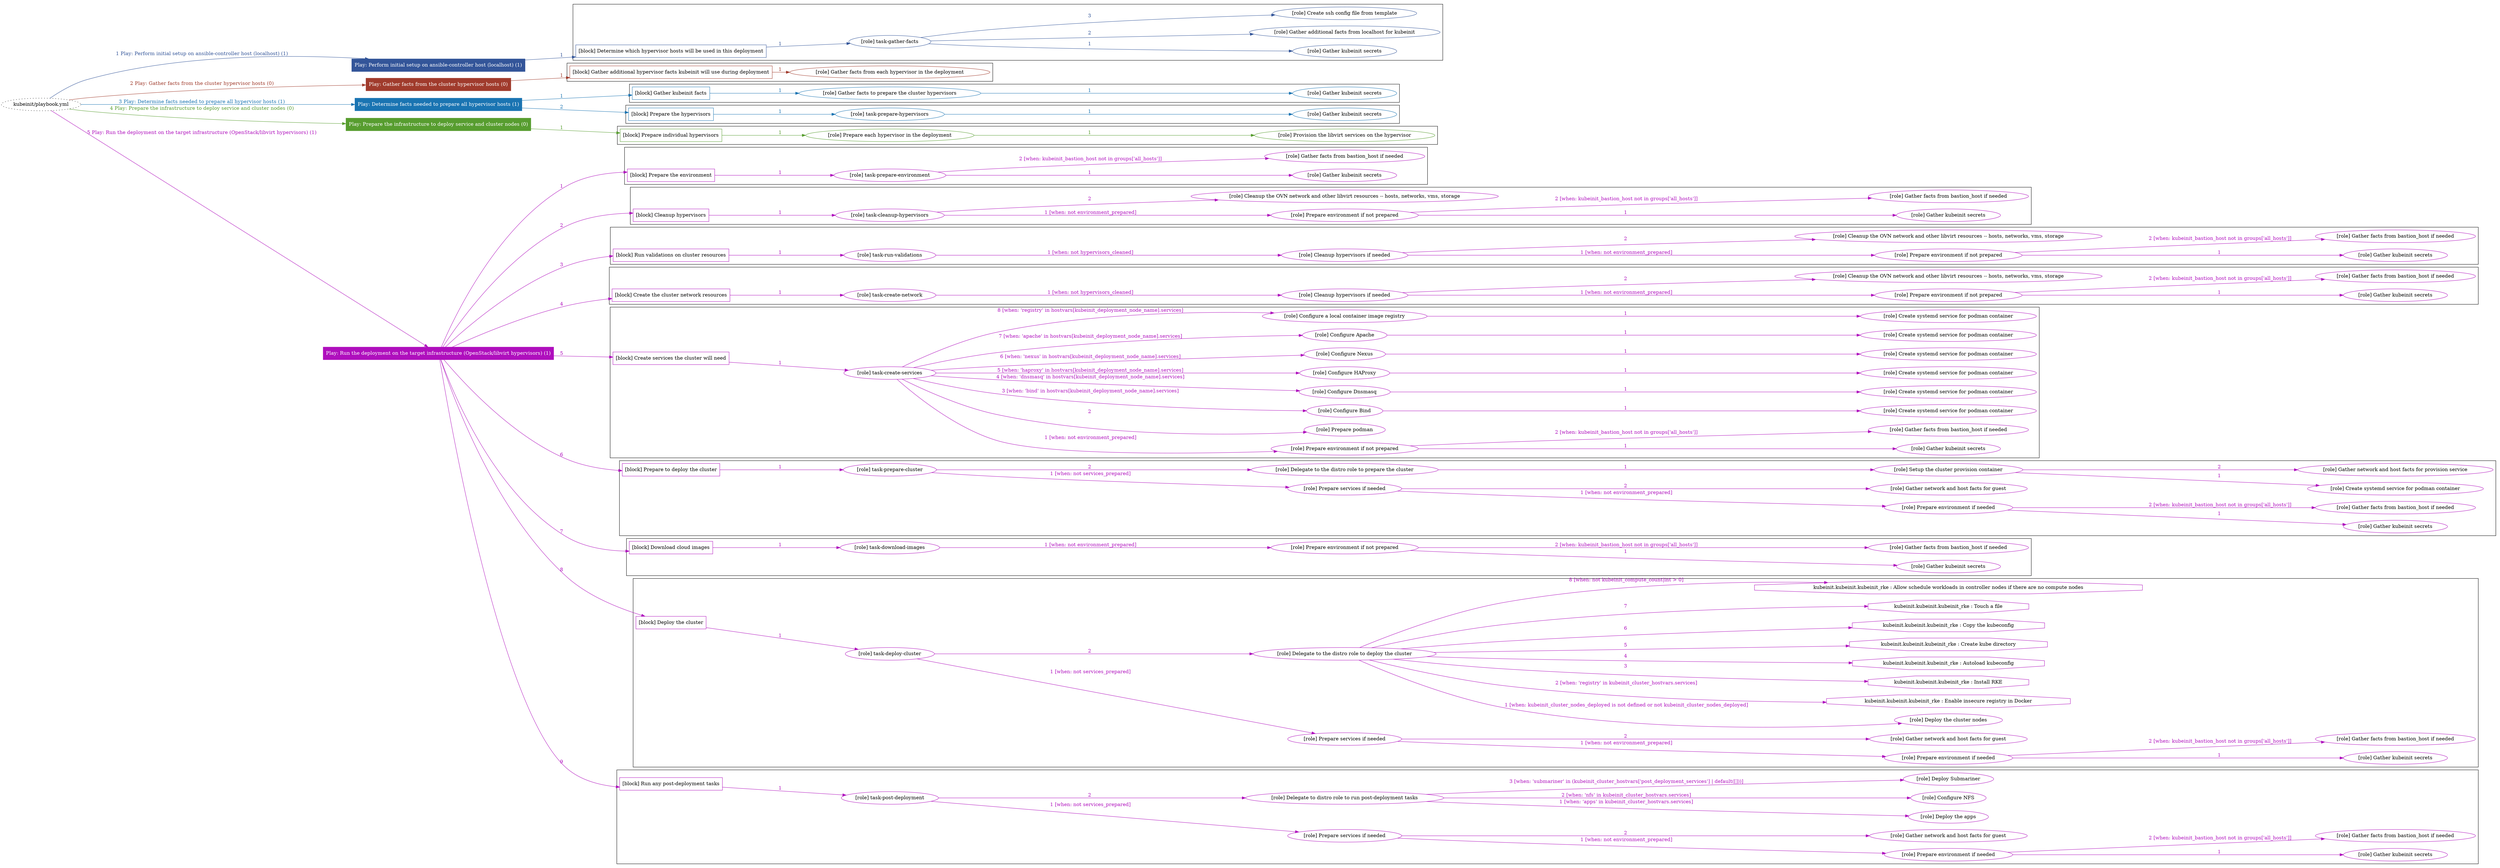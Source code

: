 digraph {
	graph [concentrate=true ordering=in rankdir=LR ratio=fill]
	edge [esep=5 sep=10]
	"kubeinit/playbook.yml" [URL="/home/runner/work/kubeinit/kubeinit/kubeinit/playbook.yml" id=playbook_3878d2c1 style=dotted]
	"kubeinit/playbook.yml" -> play_0b15ba7f [label="1 Play: Perform initial setup on ansible-controller host (localhost) (1)" color="#335599" fontcolor="#335599" id=edge_play_0b15ba7f labeltooltip="1 Play: Perform initial setup on ansible-controller host (localhost) (1)" tooltip="1 Play: Perform initial setup on ansible-controller host (localhost) (1)"]
	subgraph "Play: Perform initial setup on ansible-controller host (localhost) (1)" {
		play_0b15ba7f [label="Play: Perform initial setup on ansible-controller host (localhost) (1)" URL="/home/runner/work/kubeinit/kubeinit/kubeinit/playbook.yml" color="#335599" fontcolor="#ffffff" id=play_0b15ba7f shape=box style=filled tooltip=localhost]
		play_0b15ba7f -> block_2e5a79b9 [label=1 color="#335599" fontcolor="#335599" id=edge_block_2e5a79b9 labeltooltip=1 tooltip=1]
		subgraph cluster_block_2e5a79b9 {
			block_2e5a79b9 [label="[block] Determine which hypervisor hosts will be used in this deployment" URL="/home/runner/work/kubeinit/kubeinit/kubeinit/playbook.yml" color="#335599" id=block_2e5a79b9 labeltooltip="Determine which hypervisor hosts will be used in this deployment" shape=box tooltip="Determine which hypervisor hosts will be used in this deployment"]
			block_2e5a79b9 -> role_0275c77d [label="1 " color="#335599" fontcolor="#335599" id=edge_role_0275c77d labeltooltip="1 " tooltip="1 "]
			subgraph "task-gather-facts" {
				role_0275c77d [label="[role] task-gather-facts" URL="/home/runner/work/kubeinit/kubeinit/kubeinit/playbook.yml" color="#335599" id=role_0275c77d tooltip="task-gather-facts"]
				role_0275c77d -> role_b3bd762a [label="1 " color="#335599" fontcolor="#335599" id=edge_role_b3bd762a labeltooltip="1 " tooltip="1 "]
				subgraph "Gather kubeinit secrets" {
					role_b3bd762a [label="[role] Gather kubeinit secrets" URL="/home/runner/.ansible/collections/ansible_collections/kubeinit/kubeinit/roles/kubeinit_prepare/tasks/build_hypervisors_group.yml" color="#335599" id=role_b3bd762a tooltip="Gather kubeinit secrets"]
				}
				role_0275c77d -> role_ec83356f [label="2 " color="#335599" fontcolor="#335599" id=edge_role_ec83356f labeltooltip="2 " tooltip="2 "]
				subgraph "Gather additional facts from localhost for kubeinit" {
					role_ec83356f [label="[role] Gather additional facts from localhost for kubeinit" URL="/home/runner/.ansible/collections/ansible_collections/kubeinit/kubeinit/roles/kubeinit_prepare/tasks/build_hypervisors_group.yml" color="#335599" id=role_ec83356f tooltip="Gather additional facts from localhost for kubeinit"]
				}
				role_0275c77d -> role_96a1cd78 [label="3 " color="#335599" fontcolor="#335599" id=edge_role_96a1cd78 labeltooltip="3 " tooltip="3 "]
				subgraph "Create ssh config file from template" {
					role_96a1cd78 [label="[role] Create ssh config file from template" URL="/home/runner/.ansible/collections/ansible_collections/kubeinit/kubeinit/roles/kubeinit_prepare/tasks/build_hypervisors_group.yml" color="#335599" id=role_96a1cd78 tooltip="Create ssh config file from template"]
				}
			}
		}
	}
	"kubeinit/playbook.yml" -> play_64d14a30 [label="2 Play: Gather facts from the cluster hypervisor hosts (0)" color="#a03b2c" fontcolor="#a03b2c" id=edge_play_64d14a30 labeltooltip="2 Play: Gather facts from the cluster hypervisor hosts (0)" tooltip="2 Play: Gather facts from the cluster hypervisor hosts (0)"]
	subgraph "Play: Gather facts from the cluster hypervisor hosts (0)" {
		play_64d14a30 [label="Play: Gather facts from the cluster hypervisor hosts (0)" URL="/home/runner/work/kubeinit/kubeinit/kubeinit/playbook.yml" color="#a03b2c" fontcolor="#ffffff" id=play_64d14a30 shape=box style=filled tooltip="Play: Gather facts from the cluster hypervisor hosts (0)"]
		play_64d14a30 -> block_d55a5eb6 [label=1 color="#a03b2c" fontcolor="#a03b2c" id=edge_block_d55a5eb6 labeltooltip=1 tooltip=1]
		subgraph cluster_block_d55a5eb6 {
			block_d55a5eb6 [label="[block] Gather additional hypervisor facts kubeinit will use during deployment" URL="/home/runner/work/kubeinit/kubeinit/kubeinit/playbook.yml" color="#a03b2c" id=block_d55a5eb6 labeltooltip="Gather additional hypervisor facts kubeinit will use during deployment" shape=box tooltip="Gather additional hypervisor facts kubeinit will use during deployment"]
			block_d55a5eb6 -> role_2c5690fd [label="1 " color="#a03b2c" fontcolor="#a03b2c" id=edge_role_2c5690fd labeltooltip="1 " tooltip="1 "]
			subgraph "Gather facts from each hypervisor in the deployment" {
				role_2c5690fd [label="[role] Gather facts from each hypervisor in the deployment" URL="/home/runner/work/kubeinit/kubeinit/kubeinit/playbook.yml" color="#a03b2c" id=role_2c5690fd tooltip="Gather facts from each hypervisor in the deployment"]
			}
		}
	}
	"kubeinit/playbook.yml" -> play_530a58c8 [label="3 Play: Determine facts needed to prepare all hypervisor hosts (1)" color="#1a74b2" fontcolor="#1a74b2" id=edge_play_530a58c8 labeltooltip="3 Play: Determine facts needed to prepare all hypervisor hosts (1)" tooltip="3 Play: Determine facts needed to prepare all hypervisor hosts (1)"]
	subgraph "Play: Determine facts needed to prepare all hypervisor hosts (1)" {
		play_530a58c8 [label="Play: Determine facts needed to prepare all hypervisor hosts (1)" URL="/home/runner/work/kubeinit/kubeinit/kubeinit/playbook.yml" color="#1a74b2" fontcolor="#ffffff" id=play_530a58c8 shape=box style=filled tooltip=localhost]
		play_530a58c8 -> block_11cfb667 [label=1 color="#1a74b2" fontcolor="#1a74b2" id=edge_block_11cfb667 labeltooltip=1 tooltip=1]
		subgraph cluster_block_11cfb667 {
			block_11cfb667 [label="[block] Gather kubeinit facts" URL="/home/runner/work/kubeinit/kubeinit/kubeinit/playbook.yml" color="#1a74b2" id=block_11cfb667 labeltooltip="Gather kubeinit facts" shape=box tooltip="Gather kubeinit facts"]
			block_11cfb667 -> role_f057fc03 [label="1 " color="#1a74b2" fontcolor="#1a74b2" id=edge_role_f057fc03 labeltooltip="1 " tooltip="1 "]
			subgraph "Gather facts to prepare the cluster hypervisors" {
				role_f057fc03 [label="[role] Gather facts to prepare the cluster hypervisors" URL="/home/runner/work/kubeinit/kubeinit/kubeinit/playbook.yml" color="#1a74b2" id=role_f057fc03 tooltip="Gather facts to prepare the cluster hypervisors"]
				role_f057fc03 -> role_05f3b8ee [label="1 " color="#1a74b2" fontcolor="#1a74b2" id=edge_role_05f3b8ee labeltooltip="1 " tooltip="1 "]
				subgraph "Gather kubeinit secrets" {
					role_05f3b8ee [label="[role] Gather kubeinit secrets" URL="/home/runner/.ansible/collections/ansible_collections/kubeinit/kubeinit/roles/kubeinit_prepare/tasks/gather_kubeinit_facts.yml" color="#1a74b2" id=role_05f3b8ee tooltip="Gather kubeinit secrets"]
				}
			}
		}
		play_530a58c8 -> block_f130133d [label=2 color="#1a74b2" fontcolor="#1a74b2" id=edge_block_f130133d labeltooltip=2 tooltip=2]
		subgraph cluster_block_f130133d {
			block_f130133d [label="[block] Prepare the hypervisors" URL="/home/runner/work/kubeinit/kubeinit/kubeinit/playbook.yml" color="#1a74b2" id=block_f130133d labeltooltip="Prepare the hypervisors" shape=box tooltip="Prepare the hypervisors"]
			block_f130133d -> role_626cf835 [label="1 " color="#1a74b2" fontcolor="#1a74b2" id=edge_role_626cf835 labeltooltip="1 " tooltip="1 "]
			subgraph "task-prepare-hypervisors" {
				role_626cf835 [label="[role] task-prepare-hypervisors" URL="/home/runner/work/kubeinit/kubeinit/kubeinit/playbook.yml" color="#1a74b2" id=role_626cf835 tooltip="task-prepare-hypervisors"]
				role_626cf835 -> role_5817f664 [label="1 " color="#1a74b2" fontcolor="#1a74b2" id=edge_role_5817f664 labeltooltip="1 " tooltip="1 "]
				subgraph "Gather kubeinit secrets" {
					role_5817f664 [label="[role] Gather kubeinit secrets" URL="/home/runner/.ansible/collections/ansible_collections/kubeinit/kubeinit/roles/kubeinit_prepare/tasks/gather_kubeinit_facts.yml" color="#1a74b2" id=role_5817f664 tooltip="Gather kubeinit secrets"]
				}
			}
		}
	}
	"kubeinit/playbook.yml" -> play_a578f73c [label="4 Play: Prepare the infrastructure to deploy service and cluster nodes (0)" color="#579d2f" fontcolor="#579d2f" id=edge_play_a578f73c labeltooltip="4 Play: Prepare the infrastructure to deploy service and cluster nodes (0)" tooltip="4 Play: Prepare the infrastructure to deploy service and cluster nodes (0)"]
	subgraph "Play: Prepare the infrastructure to deploy service and cluster nodes (0)" {
		play_a578f73c [label="Play: Prepare the infrastructure to deploy service and cluster nodes (0)" URL="/home/runner/work/kubeinit/kubeinit/kubeinit/playbook.yml" color="#579d2f" fontcolor="#ffffff" id=play_a578f73c shape=box style=filled tooltip="Play: Prepare the infrastructure to deploy service and cluster nodes (0)"]
		play_a578f73c -> block_84676401 [label=1 color="#579d2f" fontcolor="#579d2f" id=edge_block_84676401 labeltooltip=1 tooltip=1]
		subgraph cluster_block_84676401 {
			block_84676401 [label="[block] Prepare individual hypervisors" URL="/home/runner/work/kubeinit/kubeinit/kubeinit/playbook.yml" color="#579d2f" id=block_84676401 labeltooltip="Prepare individual hypervisors" shape=box tooltip="Prepare individual hypervisors"]
			block_84676401 -> role_784154de [label="1 " color="#579d2f" fontcolor="#579d2f" id=edge_role_784154de labeltooltip="1 " tooltip="1 "]
			subgraph "Prepare each hypervisor in the deployment" {
				role_784154de [label="[role] Prepare each hypervisor in the deployment" URL="/home/runner/work/kubeinit/kubeinit/kubeinit/playbook.yml" color="#579d2f" id=role_784154de tooltip="Prepare each hypervisor in the deployment"]
				role_784154de -> role_16075766 [label="1 " color="#579d2f" fontcolor="#579d2f" id=edge_role_16075766 labeltooltip="1 " tooltip="1 "]
				subgraph "Provision the libvirt services on the hypervisor" {
					role_16075766 [label="[role] Provision the libvirt services on the hypervisor" URL="/home/runner/.ansible/collections/ansible_collections/kubeinit/kubeinit/roles/kubeinit_prepare/tasks/prepare_hypervisor.yml" color="#579d2f" id=role_16075766 tooltip="Provision the libvirt services on the hypervisor"]
				}
			}
		}
	}
	"kubeinit/playbook.yml" -> play_5bd2977b [label="5 Play: Run the deployment on the target infrastructure (OpenStack/libvirt hypervisors) (1)" color="#af0fbd" fontcolor="#af0fbd" id=edge_play_5bd2977b labeltooltip="5 Play: Run the deployment on the target infrastructure (OpenStack/libvirt hypervisors) (1)" tooltip="5 Play: Run the deployment on the target infrastructure (OpenStack/libvirt hypervisors) (1)"]
	subgraph "Play: Run the deployment on the target infrastructure (OpenStack/libvirt hypervisors) (1)" {
		play_5bd2977b [label="Play: Run the deployment on the target infrastructure (OpenStack/libvirt hypervisors) (1)" URL="/home/runner/work/kubeinit/kubeinit/kubeinit/playbook.yml" color="#af0fbd" fontcolor="#ffffff" id=play_5bd2977b shape=box style=filled tooltip=localhost]
		play_5bd2977b -> block_89ba0f7c [label=1 color="#af0fbd" fontcolor="#af0fbd" id=edge_block_89ba0f7c labeltooltip=1 tooltip=1]
		subgraph cluster_block_89ba0f7c {
			block_89ba0f7c [label="[block] Prepare the environment" URL="/home/runner/work/kubeinit/kubeinit/kubeinit/playbook.yml" color="#af0fbd" id=block_89ba0f7c labeltooltip="Prepare the environment" shape=box tooltip="Prepare the environment"]
			block_89ba0f7c -> role_1b8074ef [label="1 " color="#af0fbd" fontcolor="#af0fbd" id=edge_role_1b8074ef labeltooltip="1 " tooltip="1 "]
			subgraph "task-prepare-environment" {
				role_1b8074ef [label="[role] task-prepare-environment" URL="/home/runner/work/kubeinit/kubeinit/kubeinit/playbook.yml" color="#af0fbd" id=role_1b8074ef tooltip="task-prepare-environment"]
				role_1b8074ef -> role_9097fe2a [label="1 " color="#af0fbd" fontcolor="#af0fbd" id=edge_role_9097fe2a labeltooltip="1 " tooltip="1 "]
				subgraph "Gather kubeinit secrets" {
					role_9097fe2a [label="[role] Gather kubeinit secrets" URL="/home/runner/.ansible/collections/ansible_collections/kubeinit/kubeinit/roles/kubeinit_prepare/tasks/gather_kubeinit_facts.yml" color="#af0fbd" id=role_9097fe2a tooltip="Gather kubeinit secrets"]
				}
				role_1b8074ef -> role_a86a0674 [label="2 [when: kubeinit_bastion_host not in groups['all_hosts']]" color="#af0fbd" fontcolor="#af0fbd" id=edge_role_a86a0674 labeltooltip="2 [when: kubeinit_bastion_host not in groups['all_hosts']]" tooltip="2 [when: kubeinit_bastion_host not in groups['all_hosts']]"]
				subgraph "Gather facts from bastion_host if needed" {
					role_a86a0674 [label="[role] Gather facts from bastion_host if needed" URL="/home/runner/.ansible/collections/ansible_collections/kubeinit/kubeinit/roles/kubeinit_prepare/tasks/main.yml" color="#af0fbd" id=role_a86a0674 tooltip="Gather facts from bastion_host if needed"]
				}
			}
		}
		play_5bd2977b -> block_d806b757 [label=2 color="#af0fbd" fontcolor="#af0fbd" id=edge_block_d806b757 labeltooltip=2 tooltip=2]
		subgraph cluster_block_d806b757 {
			block_d806b757 [label="[block] Cleanup hypervisors" URL="/home/runner/work/kubeinit/kubeinit/kubeinit/playbook.yml" color="#af0fbd" id=block_d806b757 labeltooltip="Cleanup hypervisors" shape=box tooltip="Cleanup hypervisors"]
			block_d806b757 -> role_90035e54 [label="1 " color="#af0fbd" fontcolor="#af0fbd" id=edge_role_90035e54 labeltooltip="1 " tooltip="1 "]
			subgraph "task-cleanup-hypervisors" {
				role_90035e54 [label="[role] task-cleanup-hypervisors" URL="/home/runner/work/kubeinit/kubeinit/kubeinit/playbook.yml" color="#af0fbd" id=role_90035e54 tooltip="task-cleanup-hypervisors"]
				role_90035e54 -> role_0505bd5d [label="1 [when: not environment_prepared]" color="#af0fbd" fontcolor="#af0fbd" id=edge_role_0505bd5d labeltooltip="1 [when: not environment_prepared]" tooltip="1 [when: not environment_prepared]"]
				subgraph "Prepare environment if not prepared" {
					role_0505bd5d [label="[role] Prepare environment if not prepared" URL="/home/runner/.ansible/collections/ansible_collections/kubeinit/kubeinit/roles/kubeinit_libvirt/tasks/cleanup_hypervisors.yml" color="#af0fbd" id=role_0505bd5d tooltip="Prepare environment if not prepared"]
					role_0505bd5d -> role_319a8109 [label="1 " color="#af0fbd" fontcolor="#af0fbd" id=edge_role_319a8109 labeltooltip="1 " tooltip="1 "]
					subgraph "Gather kubeinit secrets" {
						role_319a8109 [label="[role] Gather kubeinit secrets" URL="/home/runner/.ansible/collections/ansible_collections/kubeinit/kubeinit/roles/kubeinit_prepare/tasks/gather_kubeinit_facts.yml" color="#af0fbd" id=role_319a8109 tooltip="Gather kubeinit secrets"]
					}
					role_0505bd5d -> role_a8649a63 [label="2 [when: kubeinit_bastion_host not in groups['all_hosts']]" color="#af0fbd" fontcolor="#af0fbd" id=edge_role_a8649a63 labeltooltip="2 [when: kubeinit_bastion_host not in groups['all_hosts']]" tooltip="2 [when: kubeinit_bastion_host not in groups['all_hosts']]"]
					subgraph "Gather facts from bastion_host if needed" {
						role_a8649a63 [label="[role] Gather facts from bastion_host if needed" URL="/home/runner/.ansible/collections/ansible_collections/kubeinit/kubeinit/roles/kubeinit_prepare/tasks/main.yml" color="#af0fbd" id=role_a8649a63 tooltip="Gather facts from bastion_host if needed"]
					}
				}
				role_90035e54 -> role_28e3c359 [label="2 " color="#af0fbd" fontcolor="#af0fbd" id=edge_role_28e3c359 labeltooltip="2 " tooltip="2 "]
				subgraph "Cleanup the OVN network and other libvirt resources -- hosts, networks, vms, storage" {
					role_28e3c359 [label="[role] Cleanup the OVN network and other libvirt resources -- hosts, networks, vms, storage" URL="/home/runner/.ansible/collections/ansible_collections/kubeinit/kubeinit/roles/kubeinit_libvirt/tasks/cleanup_hypervisors.yml" color="#af0fbd" id=role_28e3c359 tooltip="Cleanup the OVN network and other libvirt resources -- hosts, networks, vms, storage"]
				}
			}
		}
		play_5bd2977b -> block_004ef66d [label=3 color="#af0fbd" fontcolor="#af0fbd" id=edge_block_004ef66d labeltooltip=3 tooltip=3]
		subgraph cluster_block_004ef66d {
			block_004ef66d [label="[block] Run validations on cluster resources" URL="/home/runner/work/kubeinit/kubeinit/kubeinit/playbook.yml" color="#af0fbd" id=block_004ef66d labeltooltip="Run validations on cluster resources" shape=box tooltip="Run validations on cluster resources"]
			block_004ef66d -> role_9a5406c7 [label="1 " color="#af0fbd" fontcolor="#af0fbd" id=edge_role_9a5406c7 labeltooltip="1 " tooltip="1 "]
			subgraph "task-run-validations" {
				role_9a5406c7 [label="[role] task-run-validations" URL="/home/runner/work/kubeinit/kubeinit/kubeinit/playbook.yml" color="#af0fbd" id=role_9a5406c7 tooltip="task-run-validations"]
				role_9a5406c7 -> role_f1c645f2 [label="1 [when: not hypervisors_cleaned]" color="#af0fbd" fontcolor="#af0fbd" id=edge_role_f1c645f2 labeltooltip="1 [when: not hypervisors_cleaned]" tooltip="1 [when: not hypervisors_cleaned]"]
				subgraph "Cleanup hypervisors if needed" {
					role_f1c645f2 [label="[role] Cleanup hypervisors if needed" URL="/home/runner/.ansible/collections/ansible_collections/kubeinit/kubeinit/roles/kubeinit_validations/tasks/main.yml" color="#af0fbd" id=role_f1c645f2 tooltip="Cleanup hypervisors if needed"]
					role_f1c645f2 -> role_08ba27fc [label="1 [when: not environment_prepared]" color="#af0fbd" fontcolor="#af0fbd" id=edge_role_08ba27fc labeltooltip="1 [when: not environment_prepared]" tooltip="1 [when: not environment_prepared]"]
					subgraph "Prepare environment if not prepared" {
						role_08ba27fc [label="[role] Prepare environment if not prepared" URL="/home/runner/.ansible/collections/ansible_collections/kubeinit/kubeinit/roles/kubeinit_libvirt/tasks/cleanup_hypervisors.yml" color="#af0fbd" id=role_08ba27fc tooltip="Prepare environment if not prepared"]
						role_08ba27fc -> role_30b4c41c [label="1 " color="#af0fbd" fontcolor="#af0fbd" id=edge_role_30b4c41c labeltooltip="1 " tooltip="1 "]
						subgraph "Gather kubeinit secrets" {
							role_30b4c41c [label="[role] Gather kubeinit secrets" URL="/home/runner/.ansible/collections/ansible_collections/kubeinit/kubeinit/roles/kubeinit_prepare/tasks/gather_kubeinit_facts.yml" color="#af0fbd" id=role_30b4c41c tooltip="Gather kubeinit secrets"]
						}
						role_08ba27fc -> role_bc78a024 [label="2 [when: kubeinit_bastion_host not in groups['all_hosts']]" color="#af0fbd" fontcolor="#af0fbd" id=edge_role_bc78a024 labeltooltip="2 [when: kubeinit_bastion_host not in groups['all_hosts']]" tooltip="2 [when: kubeinit_bastion_host not in groups['all_hosts']]"]
						subgraph "Gather facts from bastion_host if needed" {
							role_bc78a024 [label="[role] Gather facts from bastion_host if needed" URL="/home/runner/.ansible/collections/ansible_collections/kubeinit/kubeinit/roles/kubeinit_prepare/tasks/main.yml" color="#af0fbd" id=role_bc78a024 tooltip="Gather facts from bastion_host if needed"]
						}
					}
					role_f1c645f2 -> role_3bdba304 [label="2 " color="#af0fbd" fontcolor="#af0fbd" id=edge_role_3bdba304 labeltooltip="2 " tooltip="2 "]
					subgraph "Cleanup the OVN network and other libvirt resources -- hosts, networks, vms, storage" {
						role_3bdba304 [label="[role] Cleanup the OVN network and other libvirt resources -- hosts, networks, vms, storage" URL="/home/runner/.ansible/collections/ansible_collections/kubeinit/kubeinit/roles/kubeinit_libvirt/tasks/cleanup_hypervisors.yml" color="#af0fbd" id=role_3bdba304 tooltip="Cleanup the OVN network and other libvirt resources -- hosts, networks, vms, storage"]
					}
				}
			}
		}
		play_5bd2977b -> block_69a5da68 [label=4 color="#af0fbd" fontcolor="#af0fbd" id=edge_block_69a5da68 labeltooltip=4 tooltip=4]
		subgraph cluster_block_69a5da68 {
			block_69a5da68 [label="[block] Create the cluster network resources" URL="/home/runner/work/kubeinit/kubeinit/kubeinit/playbook.yml" color="#af0fbd" id=block_69a5da68 labeltooltip="Create the cluster network resources" shape=box tooltip="Create the cluster network resources"]
			block_69a5da68 -> role_af4fd272 [label="1 " color="#af0fbd" fontcolor="#af0fbd" id=edge_role_af4fd272 labeltooltip="1 " tooltip="1 "]
			subgraph "task-create-network" {
				role_af4fd272 [label="[role] task-create-network" URL="/home/runner/work/kubeinit/kubeinit/kubeinit/playbook.yml" color="#af0fbd" id=role_af4fd272 tooltip="task-create-network"]
				role_af4fd272 -> role_1dc7fd5e [label="1 [when: not hypervisors_cleaned]" color="#af0fbd" fontcolor="#af0fbd" id=edge_role_1dc7fd5e labeltooltip="1 [when: not hypervisors_cleaned]" tooltip="1 [when: not hypervisors_cleaned]"]
				subgraph "Cleanup hypervisors if needed" {
					role_1dc7fd5e [label="[role] Cleanup hypervisors if needed" URL="/home/runner/.ansible/collections/ansible_collections/kubeinit/kubeinit/roles/kubeinit_libvirt/tasks/create_network.yml" color="#af0fbd" id=role_1dc7fd5e tooltip="Cleanup hypervisors if needed"]
					role_1dc7fd5e -> role_de7b58aa [label="1 [when: not environment_prepared]" color="#af0fbd" fontcolor="#af0fbd" id=edge_role_de7b58aa labeltooltip="1 [when: not environment_prepared]" tooltip="1 [when: not environment_prepared]"]
					subgraph "Prepare environment if not prepared" {
						role_de7b58aa [label="[role] Prepare environment if not prepared" URL="/home/runner/.ansible/collections/ansible_collections/kubeinit/kubeinit/roles/kubeinit_libvirt/tasks/cleanup_hypervisors.yml" color="#af0fbd" id=role_de7b58aa tooltip="Prepare environment if not prepared"]
						role_de7b58aa -> role_37d38898 [label="1 " color="#af0fbd" fontcolor="#af0fbd" id=edge_role_37d38898 labeltooltip="1 " tooltip="1 "]
						subgraph "Gather kubeinit secrets" {
							role_37d38898 [label="[role] Gather kubeinit secrets" URL="/home/runner/.ansible/collections/ansible_collections/kubeinit/kubeinit/roles/kubeinit_prepare/tasks/gather_kubeinit_facts.yml" color="#af0fbd" id=role_37d38898 tooltip="Gather kubeinit secrets"]
						}
						role_de7b58aa -> role_860b1d5b [label="2 [when: kubeinit_bastion_host not in groups['all_hosts']]" color="#af0fbd" fontcolor="#af0fbd" id=edge_role_860b1d5b labeltooltip="2 [when: kubeinit_bastion_host not in groups['all_hosts']]" tooltip="2 [when: kubeinit_bastion_host not in groups['all_hosts']]"]
						subgraph "Gather facts from bastion_host if needed" {
							role_860b1d5b [label="[role] Gather facts from bastion_host if needed" URL="/home/runner/.ansible/collections/ansible_collections/kubeinit/kubeinit/roles/kubeinit_prepare/tasks/main.yml" color="#af0fbd" id=role_860b1d5b tooltip="Gather facts from bastion_host if needed"]
						}
					}
					role_1dc7fd5e -> role_3e93fe3a [label="2 " color="#af0fbd" fontcolor="#af0fbd" id=edge_role_3e93fe3a labeltooltip="2 " tooltip="2 "]
					subgraph "Cleanup the OVN network and other libvirt resources -- hosts, networks, vms, storage" {
						role_3e93fe3a [label="[role] Cleanup the OVN network and other libvirt resources -- hosts, networks, vms, storage" URL="/home/runner/.ansible/collections/ansible_collections/kubeinit/kubeinit/roles/kubeinit_libvirt/tasks/cleanup_hypervisors.yml" color="#af0fbd" id=role_3e93fe3a tooltip="Cleanup the OVN network and other libvirt resources -- hosts, networks, vms, storage"]
					}
				}
			}
		}
		play_5bd2977b -> block_ce4abd8e [label=5 color="#af0fbd" fontcolor="#af0fbd" id=edge_block_ce4abd8e labeltooltip=5 tooltip=5]
		subgraph cluster_block_ce4abd8e {
			block_ce4abd8e [label="[block] Create services the cluster will need" URL="/home/runner/work/kubeinit/kubeinit/kubeinit/playbook.yml" color="#af0fbd" id=block_ce4abd8e labeltooltip="Create services the cluster will need" shape=box tooltip="Create services the cluster will need"]
			block_ce4abd8e -> role_13949297 [label="1 " color="#af0fbd" fontcolor="#af0fbd" id=edge_role_13949297 labeltooltip="1 " tooltip="1 "]
			subgraph "task-create-services" {
				role_13949297 [label="[role] task-create-services" URL="/home/runner/work/kubeinit/kubeinit/kubeinit/playbook.yml" color="#af0fbd" id=role_13949297 tooltip="task-create-services"]
				role_13949297 -> role_bf97b42a [label="1 [when: not environment_prepared]" color="#af0fbd" fontcolor="#af0fbd" id=edge_role_bf97b42a labeltooltip="1 [when: not environment_prepared]" tooltip="1 [when: not environment_prepared]"]
				subgraph "Prepare environment if not prepared" {
					role_bf97b42a [label="[role] Prepare environment if not prepared" URL="/home/runner/.ansible/collections/ansible_collections/kubeinit/kubeinit/roles/kubeinit_services/tasks/main.yml" color="#af0fbd" id=role_bf97b42a tooltip="Prepare environment if not prepared"]
					role_bf97b42a -> role_1aaad74f [label="1 " color="#af0fbd" fontcolor="#af0fbd" id=edge_role_1aaad74f labeltooltip="1 " tooltip="1 "]
					subgraph "Gather kubeinit secrets" {
						role_1aaad74f [label="[role] Gather kubeinit secrets" URL="/home/runner/.ansible/collections/ansible_collections/kubeinit/kubeinit/roles/kubeinit_prepare/tasks/gather_kubeinit_facts.yml" color="#af0fbd" id=role_1aaad74f tooltip="Gather kubeinit secrets"]
					}
					role_bf97b42a -> role_7cba7e6f [label="2 [when: kubeinit_bastion_host not in groups['all_hosts']]" color="#af0fbd" fontcolor="#af0fbd" id=edge_role_7cba7e6f labeltooltip="2 [when: kubeinit_bastion_host not in groups['all_hosts']]" tooltip="2 [when: kubeinit_bastion_host not in groups['all_hosts']]"]
					subgraph "Gather facts from bastion_host if needed" {
						role_7cba7e6f [label="[role] Gather facts from bastion_host if needed" URL="/home/runner/.ansible/collections/ansible_collections/kubeinit/kubeinit/roles/kubeinit_prepare/tasks/main.yml" color="#af0fbd" id=role_7cba7e6f tooltip="Gather facts from bastion_host if needed"]
					}
				}
				role_13949297 -> role_b6c9f22e [label="2 " color="#af0fbd" fontcolor="#af0fbd" id=edge_role_b6c9f22e labeltooltip="2 " tooltip="2 "]
				subgraph "Prepare podman" {
					role_b6c9f22e [label="[role] Prepare podman" URL="/home/runner/.ansible/collections/ansible_collections/kubeinit/kubeinit/roles/kubeinit_services/tasks/00_create_service_pod.yml" color="#af0fbd" id=role_b6c9f22e tooltip="Prepare podman"]
				}
				role_13949297 -> role_58921eb7 [label="3 [when: 'bind' in hostvars[kubeinit_deployment_node_name].services]" color="#af0fbd" fontcolor="#af0fbd" id=edge_role_58921eb7 labeltooltip="3 [when: 'bind' in hostvars[kubeinit_deployment_node_name].services]" tooltip="3 [when: 'bind' in hostvars[kubeinit_deployment_node_name].services]"]
				subgraph "Configure Bind" {
					role_58921eb7 [label="[role] Configure Bind" URL="/home/runner/.ansible/collections/ansible_collections/kubeinit/kubeinit/roles/kubeinit_services/tasks/start_services_containers.yml" color="#af0fbd" id=role_58921eb7 tooltip="Configure Bind"]
					role_58921eb7 -> role_573f3c45 [label="1 " color="#af0fbd" fontcolor="#af0fbd" id=edge_role_573f3c45 labeltooltip="1 " tooltip="1 "]
					subgraph "Create systemd service for podman container" {
						role_573f3c45 [label="[role] Create systemd service for podman container" URL="/home/runner/.ansible/collections/ansible_collections/kubeinit/kubeinit/roles/kubeinit_bind/tasks/main.yml" color="#af0fbd" id=role_573f3c45 tooltip="Create systemd service for podman container"]
					}
				}
				role_13949297 -> role_8f1b4378 [label="4 [when: 'dnsmasq' in hostvars[kubeinit_deployment_node_name].services]" color="#af0fbd" fontcolor="#af0fbd" id=edge_role_8f1b4378 labeltooltip="4 [when: 'dnsmasq' in hostvars[kubeinit_deployment_node_name].services]" tooltip="4 [when: 'dnsmasq' in hostvars[kubeinit_deployment_node_name].services]"]
				subgraph "Configure Dnsmasq" {
					role_8f1b4378 [label="[role] Configure Dnsmasq" URL="/home/runner/.ansible/collections/ansible_collections/kubeinit/kubeinit/roles/kubeinit_services/tasks/start_services_containers.yml" color="#af0fbd" id=role_8f1b4378 tooltip="Configure Dnsmasq"]
					role_8f1b4378 -> role_e23e36df [label="1 " color="#af0fbd" fontcolor="#af0fbd" id=edge_role_e23e36df labeltooltip="1 " tooltip="1 "]
					subgraph "Create systemd service for podman container" {
						role_e23e36df [label="[role] Create systemd service for podman container" URL="/home/runner/.ansible/collections/ansible_collections/kubeinit/kubeinit/roles/kubeinit_dnsmasq/tasks/main.yml" color="#af0fbd" id=role_e23e36df tooltip="Create systemd service for podman container"]
					}
				}
				role_13949297 -> role_afdc54dd [label="5 [when: 'haproxy' in hostvars[kubeinit_deployment_node_name].services]" color="#af0fbd" fontcolor="#af0fbd" id=edge_role_afdc54dd labeltooltip="5 [when: 'haproxy' in hostvars[kubeinit_deployment_node_name].services]" tooltip="5 [when: 'haproxy' in hostvars[kubeinit_deployment_node_name].services]"]
				subgraph "Configure HAProxy" {
					role_afdc54dd [label="[role] Configure HAProxy" URL="/home/runner/.ansible/collections/ansible_collections/kubeinit/kubeinit/roles/kubeinit_services/tasks/start_services_containers.yml" color="#af0fbd" id=role_afdc54dd tooltip="Configure HAProxy"]
					role_afdc54dd -> role_91c3c8e4 [label="1 " color="#af0fbd" fontcolor="#af0fbd" id=edge_role_91c3c8e4 labeltooltip="1 " tooltip="1 "]
					subgraph "Create systemd service for podman container" {
						role_91c3c8e4 [label="[role] Create systemd service for podman container" URL="/home/runner/.ansible/collections/ansible_collections/kubeinit/kubeinit/roles/kubeinit_haproxy/tasks/main.yml" color="#af0fbd" id=role_91c3c8e4 tooltip="Create systemd service for podman container"]
					}
				}
				role_13949297 -> role_e132a91c [label="6 [when: 'nexus' in hostvars[kubeinit_deployment_node_name].services]" color="#af0fbd" fontcolor="#af0fbd" id=edge_role_e132a91c labeltooltip="6 [when: 'nexus' in hostvars[kubeinit_deployment_node_name].services]" tooltip="6 [when: 'nexus' in hostvars[kubeinit_deployment_node_name].services]"]
				subgraph "Configure Nexus" {
					role_e132a91c [label="[role] Configure Nexus" URL="/home/runner/.ansible/collections/ansible_collections/kubeinit/kubeinit/roles/kubeinit_services/tasks/start_services_containers.yml" color="#af0fbd" id=role_e132a91c tooltip="Configure Nexus"]
					role_e132a91c -> role_f77e7948 [label="1 " color="#af0fbd" fontcolor="#af0fbd" id=edge_role_f77e7948 labeltooltip="1 " tooltip="1 "]
					subgraph "Create systemd service for podman container" {
						role_f77e7948 [label="[role] Create systemd service for podman container" URL="/home/runner/.ansible/collections/ansible_collections/kubeinit/kubeinit/roles/kubeinit_nexus/tasks/main.yml" color="#af0fbd" id=role_f77e7948 tooltip="Create systemd service for podman container"]
					}
				}
				role_13949297 -> role_a40d794b [label="7 [when: 'apache' in hostvars[kubeinit_deployment_node_name].services]" color="#af0fbd" fontcolor="#af0fbd" id=edge_role_a40d794b labeltooltip="7 [when: 'apache' in hostvars[kubeinit_deployment_node_name].services]" tooltip="7 [when: 'apache' in hostvars[kubeinit_deployment_node_name].services]"]
				subgraph "Configure Apache" {
					role_a40d794b [label="[role] Configure Apache" URL="/home/runner/.ansible/collections/ansible_collections/kubeinit/kubeinit/roles/kubeinit_services/tasks/start_services_containers.yml" color="#af0fbd" id=role_a40d794b tooltip="Configure Apache"]
					role_a40d794b -> role_19c88635 [label="1 " color="#af0fbd" fontcolor="#af0fbd" id=edge_role_19c88635 labeltooltip="1 " tooltip="1 "]
					subgraph "Create systemd service for podman container" {
						role_19c88635 [label="[role] Create systemd service for podman container" URL="/home/runner/.ansible/collections/ansible_collections/kubeinit/kubeinit/roles/kubeinit_apache/tasks/main.yml" color="#af0fbd" id=role_19c88635 tooltip="Create systemd service for podman container"]
					}
				}
				role_13949297 -> role_b0956898 [label="8 [when: 'registry' in hostvars[kubeinit_deployment_node_name].services]" color="#af0fbd" fontcolor="#af0fbd" id=edge_role_b0956898 labeltooltip="8 [when: 'registry' in hostvars[kubeinit_deployment_node_name].services]" tooltip="8 [when: 'registry' in hostvars[kubeinit_deployment_node_name].services]"]
				subgraph "Configure a local container image registry" {
					role_b0956898 [label="[role] Configure a local container image registry" URL="/home/runner/.ansible/collections/ansible_collections/kubeinit/kubeinit/roles/kubeinit_services/tasks/start_services_containers.yml" color="#af0fbd" id=role_b0956898 tooltip="Configure a local container image registry"]
					role_b0956898 -> role_fb26b561 [label="1 " color="#af0fbd" fontcolor="#af0fbd" id=edge_role_fb26b561 labeltooltip="1 " tooltip="1 "]
					subgraph "Create systemd service for podman container" {
						role_fb26b561 [label="[role] Create systemd service for podman container" URL="/home/runner/.ansible/collections/ansible_collections/kubeinit/kubeinit/roles/kubeinit_registry/tasks/main.yml" color="#af0fbd" id=role_fb26b561 tooltip="Create systemd service for podman container"]
					}
				}
			}
		}
		play_5bd2977b -> block_f648b15b [label=6 color="#af0fbd" fontcolor="#af0fbd" id=edge_block_f648b15b labeltooltip=6 tooltip=6]
		subgraph cluster_block_f648b15b {
			block_f648b15b [label="[block] Prepare to deploy the cluster" URL="/home/runner/work/kubeinit/kubeinit/kubeinit/playbook.yml" color="#af0fbd" id=block_f648b15b labeltooltip="Prepare to deploy the cluster" shape=box tooltip="Prepare to deploy the cluster"]
			block_f648b15b -> role_57f5594f [label="1 " color="#af0fbd" fontcolor="#af0fbd" id=edge_role_57f5594f labeltooltip="1 " tooltip="1 "]
			subgraph "task-prepare-cluster" {
				role_57f5594f [label="[role] task-prepare-cluster" URL="/home/runner/work/kubeinit/kubeinit/kubeinit/playbook.yml" color="#af0fbd" id=role_57f5594f tooltip="task-prepare-cluster"]
				role_57f5594f -> role_456fceda [label="1 [when: not services_prepared]" color="#af0fbd" fontcolor="#af0fbd" id=edge_role_456fceda labeltooltip="1 [when: not services_prepared]" tooltip="1 [when: not services_prepared]"]
				subgraph "Prepare services if needed" {
					role_456fceda [label="[role] Prepare services if needed" URL="/home/runner/.ansible/collections/ansible_collections/kubeinit/kubeinit/roles/kubeinit_prepare/tasks/prepare_cluster.yml" color="#af0fbd" id=role_456fceda tooltip="Prepare services if needed"]
					role_456fceda -> role_77c2af6a [label="1 [when: not environment_prepared]" color="#af0fbd" fontcolor="#af0fbd" id=edge_role_77c2af6a labeltooltip="1 [when: not environment_prepared]" tooltip="1 [when: not environment_prepared]"]
					subgraph "Prepare environment if needed" {
						role_77c2af6a [label="[role] Prepare environment if needed" URL="/home/runner/.ansible/collections/ansible_collections/kubeinit/kubeinit/roles/kubeinit_services/tasks/prepare_services.yml" color="#af0fbd" id=role_77c2af6a tooltip="Prepare environment if needed"]
						role_77c2af6a -> role_170b556b [label="1 " color="#af0fbd" fontcolor="#af0fbd" id=edge_role_170b556b labeltooltip="1 " tooltip="1 "]
						subgraph "Gather kubeinit secrets" {
							role_170b556b [label="[role] Gather kubeinit secrets" URL="/home/runner/.ansible/collections/ansible_collections/kubeinit/kubeinit/roles/kubeinit_prepare/tasks/gather_kubeinit_facts.yml" color="#af0fbd" id=role_170b556b tooltip="Gather kubeinit secrets"]
						}
						role_77c2af6a -> role_f73ce141 [label="2 [when: kubeinit_bastion_host not in groups['all_hosts']]" color="#af0fbd" fontcolor="#af0fbd" id=edge_role_f73ce141 labeltooltip="2 [when: kubeinit_bastion_host not in groups['all_hosts']]" tooltip="2 [when: kubeinit_bastion_host not in groups['all_hosts']]"]
						subgraph "Gather facts from bastion_host if needed" {
							role_f73ce141 [label="[role] Gather facts from bastion_host if needed" URL="/home/runner/.ansible/collections/ansible_collections/kubeinit/kubeinit/roles/kubeinit_prepare/tasks/main.yml" color="#af0fbd" id=role_f73ce141 tooltip="Gather facts from bastion_host if needed"]
						}
					}
					role_456fceda -> role_a89a3653 [label="2 " color="#af0fbd" fontcolor="#af0fbd" id=edge_role_a89a3653 labeltooltip="2 " tooltip="2 "]
					subgraph "Gather network and host facts for guest" {
						role_a89a3653 [label="[role] Gather network and host facts for guest" URL="/home/runner/.ansible/collections/ansible_collections/kubeinit/kubeinit/roles/kubeinit_services/tasks/prepare_services.yml" color="#af0fbd" id=role_a89a3653 tooltip="Gather network and host facts for guest"]
					}
				}
				role_57f5594f -> role_51c7cc1d [label="2 " color="#af0fbd" fontcolor="#af0fbd" id=edge_role_51c7cc1d labeltooltip="2 " tooltip="2 "]
				subgraph "Delegate to the distro role to prepare the cluster" {
					role_51c7cc1d [label="[role] Delegate to the distro role to prepare the cluster" URL="/home/runner/.ansible/collections/ansible_collections/kubeinit/kubeinit/roles/kubeinit_prepare/tasks/prepare_cluster.yml" color="#af0fbd" id=role_51c7cc1d tooltip="Delegate to the distro role to prepare the cluster"]
					role_51c7cc1d -> role_67e7c9dd [label="1 " color="#af0fbd" fontcolor="#af0fbd" id=edge_role_67e7c9dd labeltooltip="1 " tooltip="1 "]
					subgraph "Setup the cluster provision container" {
						role_67e7c9dd [label="[role] Setup the cluster provision container" URL="/home/runner/.ansible/collections/ansible_collections/kubeinit/kubeinit/roles/kubeinit_rke/tasks/prepare_cluster.yml" color="#af0fbd" id=role_67e7c9dd tooltip="Setup the cluster provision container"]
						role_67e7c9dd -> role_8ab2683e [label="1 " color="#af0fbd" fontcolor="#af0fbd" id=edge_role_8ab2683e labeltooltip="1 " tooltip="1 "]
						subgraph "Create systemd service for podman container" {
							role_8ab2683e [label="[role] Create systemd service for podman container" URL="/home/runner/.ansible/collections/ansible_collections/kubeinit/kubeinit/roles/kubeinit_services/tasks/create_provision_container.yml" color="#af0fbd" id=role_8ab2683e tooltip="Create systemd service for podman container"]
						}
						role_67e7c9dd -> role_afe3092f [label="2 " color="#af0fbd" fontcolor="#af0fbd" id=edge_role_afe3092f labeltooltip="2 " tooltip="2 "]
						subgraph "Gather network and host facts for provision service" {
							role_afe3092f [label="[role] Gather network and host facts for provision service" URL="/home/runner/.ansible/collections/ansible_collections/kubeinit/kubeinit/roles/kubeinit_services/tasks/create_provision_container.yml" color="#af0fbd" id=role_afe3092f tooltip="Gather network and host facts for provision service"]
						}
					}
				}
			}
		}
		play_5bd2977b -> block_ee372c1f [label=7 color="#af0fbd" fontcolor="#af0fbd" id=edge_block_ee372c1f labeltooltip=7 tooltip=7]
		subgraph cluster_block_ee372c1f {
			block_ee372c1f [label="[block] Download cloud images" URL="/home/runner/work/kubeinit/kubeinit/kubeinit/playbook.yml" color="#af0fbd" id=block_ee372c1f labeltooltip="Download cloud images" shape=box tooltip="Download cloud images"]
			block_ee372c1f -> role_37fb6022 [label="1 " color="#af0fbd" fontcolor="#af0fbd" id=edge_role_37fb6022 labeltooltip="1 " tooltip="1 "]
			subgraph "task-download-images" {
				role_37fb6022 [label="[role] task-download-images" URL="/home/runner/work/kubeinit/kubeinit/kubeinit/playbook.yml" color="#af0fbd" id=role_37fb6022 tooltip="task-download-images"]
				role_37fb6022 -> role_fc3b9197 [label="1 [when: not environment_prepared]" color="#af0fbd" fontcolor="#af0fbd" id=edge_role_fc3b9197 labeltooltip="1 [when: not environment_prepared]" tooltip="1 [when: not environment_prepared]"]
				subgraph "Prepare environment if not prepared" {
					role_fc3b9197 [label="[role] Prepare environment if not prepared" URL="/home/runner/.ansible/collections/ansible_collections/kubeinit/kubeinit/roles/kubeinit_libvirt/tasks/download_cloud_images.yml" color="#af0fbd" id=role_fc3b9197 tooltip="Prepare environment if not prepared"]
					role_fc3b9197 -> role_ab14fde5 [label="1 " color="#af0fbd" fontcolor="#af0fbd" id=edge_role_ab14fde5 labeltooltip="1 " tooltip="1 "]
					subgraph "Gather kubeinit secrets" {
						role_ab14fde5 [label="[role] Gather kubeinit secrets" URL="/home/runner/.ansible/collections/ansible_collections/kubeinit/kubeinit/roles/kubeinit_prepare/tasks/gather_kubeinit_facts.yml" color="#af0fbd" id=role_ab14fde5 tooltip="Gather kubeinit secrets"]
					}
					role_fc3b9197 -> role_5dec4bcc [label="2 [when: kubeinit_bastion_host not in groups['all_hosts']]" color="#af0fbd" fontcolor="#af0fbd" id=edge_role_5dec4bcc labeltooltip="2 [when: kubeinit_bastion_host not in groups['all_hosts']]" tooltip="2 [when: kubeinit_bastion_host not in groups['all_hosts']]"]
					subgraph "Gather facts from bastion_host if needed" {
						role_5dec4bcc [label="[role] Gather facts from bastion_host if needed" URL="/home/runner/.ansible/collections/ansible_collections/kubeinit/kubeinit/roles/kubeinit_prepare/tasks/main.yml" color="#af0fbd" id=role_5dec4bcc tooltip="Gather facts from bastion_host if needed"]
					}
				}
			}
		}
		play_5bd2977b -> block_7982321b [label=8 color="#af0fbd" fontcolor="#af0fbd" id=edge_block_7982321b labeltooltip=8 tooltip=8]
		subgraph cluster_block_7982321b {
			block_7982321b [label="[block] Deploy the cluster" URL="/home/runner/work/kubeinit/kubeinit/kubeinit/playbook.yml" color="#af0fbd" id=block_7982321b labeltooltip="Deploy the cluster" shape=box tooltip="Deploy the cluster"]
			block_7982321b -> role_11e37075 [label="1 " color="#af0fbd" fontcolor="#af0fbd" id=edge_role_11e37075 labeltooltip="1 " tooltip="1 "]
			subgraph "task-deploy-cluster" {
				role_11e37075 [label="[role] task-deploy-cluster" URL="/home/runner/work/kubeinit/kubeinit/kubeinit/playbook.yml" color="#af0fbd" id=role_11e37075 tooltip="task-deploy-cluster"]
				role_11e37075 -> role_27996f8e [label="1 [when: not services_prepared]" color="#af0fbd" fontcolor="#af0fbd" id=edge_role_27996f8e labeltooltip="1 [when: not services_prepared]" tooltip="1 [when: not services_prepared]"]
				subgraph "Prepare services if needed" {
					role_27996f8e [label="[role] Prepare services if needed" URL="/home/runner/.ansible/collections/ansible_collections/kubeinit/kubeinit/roles/kubeinit_prepare/tasks/deploy_cluster.yml" color="#af0fbd" id=role_27996f8e tooltip="Prepare services if needed"]
					role_27996f8e -> role_83bf4bb6 [label="1 [when: not environment_prepared]" color="#af0fbd" fontcolor="#af0fbd" id=edge_role_83bf4bb6 labeltooltip="1 [when: not environment_prepared]" tooltip="1 [when: not environment_prepared]"]
					subgraph "Prepare environment if needed" {
						role_83bf4bb6 [label="[role] Prepare environment if needed" URL="/home/runner/.ansible/collections/ansible_collections/kubeinit/kubeinit/roles/kubeinit_services/tasks/prepare_services.yml" color="#af0fbd" id=role_83bf4bb6 tooltip="Prepare environment if needed"]
						role_83bf4bb6 -> role_f3a2cc4c [label="1 " color="#af0fbd" fontcolor="#af0fbd" id=edge_role_f3a2cc4c labeltooltip="1 " tooltip="1 "]
						subgraph "Gather kubeinit secrets" {
							role_f3a2cc4c [label="[role] Gather kubeinit secrets" URL="/home/runner/.ansible/collections/ansible_collections/kubeinit/kubeinit/roles/kubeinit_prepare/tasks/gather_kubeinit_facts.yml" color="#af0fbd" id=role_f3a2cc4c tooltip="Gather kubeinit secrets"]
						}
						role_83bf4bb6 -> role_106c8196 [label="2 [when: kubeinit_bastion_host not in groups['all_hosts']]" color="#af0fbd" fontcolor="#af0fbd" id=edge_role_106c8196 labeltooltip="2 [when: kubeinit_bastion_host not in groups['all_hosts']]" tooltip="2 [when: kubeinit_bastion_host not in groups['all_hosts']]"]
						subgraph "Gather facts from bastion_host if needed" {
							role_106c8196 [label="[role] Gather facts from bastion_host if needed" URL="/home/runner/.ansible/collections/ansible_collections/kubeinit/kubeinit/roles/kubeinit_prepare/tasks/main.yml" color="#af0fbd" id=role_106c8196 tooltip="Gather facts from bastion_host if needed"]
						}
					}
					role_27996f8e -> role_76783417 [label="2 " color="#af0fbd" fontcolor="#af0fbd" id=edge_role_76783417 labeltooltip="2 " tooltip="2 "]
					subgraph "Gather network and host facts for guest" {
						role_76783417 [label="[role] Gather network and host facts for guest" URL="/home/runner/.ansible/collections/ansible_collections/kubeinit/kubeinit/roles/kubeinit_services/tasks/prepare_services.yml" color="#af0fbd" id=role_76783417 tooltip="Gather network and host facts for guest"]
					}
				}
				role_11e37075 -> role_baa6cd3d [label="2 " color="#af0fbd" fontcolor="#af0fbd" id=edge_role_baa6cd3d labeltooltip="2 " tooltip="2 "]
				subgraph "Delegate to the distro role to deploy the cluster" {
					role_baa6cd3d [label="[role] Delegate to the distro role to deploy the cluster" URL="/home/runner/.ansible/collections/ansible_collections/kubeinit/kubeinit/roles/kubeinit_prepare/tasks/deploy_cluster.yml" color="#af0fbd" id=role_baa6cd3d tooltip="Delegate to the distro role to deploy the cluster"]
					role_baa6cd3d -> role_4cb25819 [label="1 [when: kubeinit_cluster_nodes_deployed is not defined or not kubeinit_cluster_nodes_deployed]" color="#af0fbd" fontcolor="#af0fbd" id=edge_role_4cb25819 labeltooltip="1 [when: kubeinit_cluster_nodes_deployed is not defined or not kubeinit_cluster_nodes_deployed]" tooltip="1 [when: kubeinit_cluster_nodes_deployed is not defined or not kubeinit_cluster_nodes_deployed]"]
					subgraph "Deploy the cluster nodes" {
						role_4cb25819 [label="[role] Deploy the cluster nodes" URL="/home/runner/.ansible/collections/ansible_collections/kubeinit/kubeinit/roles/kubeinit_rke/tasks/main.yml" color="#af0fbd" id=role_4cb25819 tooltip="Deploy the cluster nodes"]
					}
					task_4dface33 [label="kubeinit.kubeinit.kubeinit_rke : Enable insecure registry in Docker" URL="/home/runner/.ansible/collections/ansible_collections/kubeinit/kubeinit/roles/kubeinit_rke/tasks/main.yml" color="#af0fbd" id=task_4dface33 shape=octagon tooltip="kubeinit.kubeinit.kubeinit_rke : Enable insecure registry in Docker"]
					role_baa6cd3d -> task_4dface33 [label="2 [when: 'registry' in kubeinit_cluster_hostvars.services]" color="#af0fbd" fontcolor="#af0fbd" id=edge_task_4dface33 labeltooltip="2 [when: 'registry' in kubeinit_cluster_hostvars.services]" tooltip="2 [when: 'registry' in kubeinit_cluster_hostvars.services]"]
					task_236caf05 [label="kubeinit.kubeinit.kubeinit_rke : Install RKE" URL="/home/runner/.ansible/collections/ansible_collections/kubeinit/kubeinit/roles/kubeinit_rke/tasks/main.yml" color="#af0fbd" id=task_236caf05 shape=octagon tooltip="kubeinit.kubeinit.kubeinit_rke : Install RKE"]
					role_baa6cd3d -> task_236caf05 [label="3 " color="#af0fbd" fontcolor="#af0fbd" id=edge_task_236caf05 labeltooltip="3 " tooltip="3 "]
					task_9ddcfa43 [label="kubeinit.kubeinit.kubeinit_rke : Autoload kubeconfig" URL="/home/runner/.ansible/collections/ansible_collections/kubeinit/kubeinit/roles/kubeinit_rke/tasks/main.yml" color="#af0fbd" id=task_9ddcfa43 shape=octagon tooltip="kubeinit.kubeinit.kubeinit_rke : Autoload kubeconfig"]
					role_baa6cd3d -> task_9ddcfa43 [label="4 " color="#af0fbd" fontcolor="#af0fbd" id=edge_task_9ddcfa43 labeltooltip="4 " tooltip="4 "]
					task_73d6575c [label="kubeinit.kubeinit.kubeinit_rke : Create kube directory" URL="/home/runner/.ansible/collections/ansible_collections/kubeinit/kubeinit/roles/kubeinit_rke/tasks/main.yml" color="#af0fbd" id=task_73d6575c shape=octagon tooltip="kubeinit.kubeinit.kubeinit_rke : Create kube directory"]
					role_baa6cd3d -> task_73d6575c [label="5 " color="#af0fbd" fontcolor="#af0fbd" id=edge_task_73d6575c labeltooltip="5 " tooltip="5 "]
					task_f8a1ff47 [label="kubeinit.kubeinit.kubeinit_rke : Copy the kubeconfig" URL="/home/runner/.ansible/collections/ansible_collections/kubeinit/kubeinit/roles/kubeinit_rke/tasks/main.yml" color="#af0fbd" id=task_f8a1ff47 shape=octagon tooltip="kubeinit.kubeinit.kubeinit_rke : Copy the kubeconfig"]
					role_baa6cd3d -> task_f8a1ff47 [label="6 " color="#af0fbd" fontcolor="#af0fbd" id=edge_task_f8a1ff47 labeltooltip="6 " tooltip="6 "]
					task_db8dafbd [label="kubeinit.kubeinit.kubeinit_rke : Touch a file" URL="/home/runner/.ansible/collections/ansible_collections/kubeinit/kubeinit/roles/kubeinit_rke/tasks/main.yml" color="#af0fbd" id=task_db8dafbd shape=octagon tooltip="kubeinit.kubeinit.kubeinit_rke : Touch a file"]
					role_baa6cd3d -> task_db8dafbd [label="7 " color="#af0fbd" fontcolor="#af0fbd" id=edge_task_db8dafbd labeltooltip="7 " tooltip="7 "]
					task_314efe87 [label="kubeinit.kubeinit.kubeinit_rke : Allow schedule workloads in controller nodes if there are no compute nodes" URL="/home/runner/.ansible/collections/ansible_collections/kubeinit/kubeinit/roles/kubeinit_rke/tasks/main.yml" color="#af0fbd" id=task_314efe87 shape=octagon tooltip="kubeinit.kubeinit.kubeinit_rke : Allow schedule workloads in controller nodes if there are no compute nodes"]
					role_baa6cd3d -> task_314efe87 [label="8 [when: not kubeinit_compute_count|int > 0]" color="#af0fbd" fontcolor="#af0fbd" id=edge_task_314efe87 labeltooltip="8 [when: not kubeinit_compute_count|int > 0]" tooltip="8 [when: not kubeinit_compute_count|int > 0]"]
				}
			}
		}
		play_5bd2977b -> block_43e9eaa7 [label=9 color="#af0fbd" fontcolor="#af0fbd" id=edge_block_43e9eaa7 labeltooltip=9 tooltip=9]
		subgraph cluster_block_43e9eaa7 {
			block_43e9eaa7 [label="[block] Run any post-deployment tasks" URL="/home/runner/work/kubeinit/kubeinit/kubeinit/playbook.yml" color="#af0fbd" id=block_43e9eaa7 labeltooltip="Run any post-deployment tasks" shape=box tooltip="Run any post-deployment tasks"]
			block_43e9eaa7 -> role_d4b8920d [label="1 " color="#af0fbd" fontcolor="#af0fbd" id=edge_role_d4b8920d labeltooltip="1 " tooltip="1 "]
			subgraph "task-post-deployment" {
				role_d4b8920d [label="[role] task-post-deployment" URL="/home/runner/work/kubeinit/kubeinit/kubeinit/playbook.yml" color="#af0fbd" id=role_d4b8920d tooltip="task-post-deployment"]
				role_d4b8920d -> role_be188579 [label="1 [when: not services_prepared]" color="#af0fbd" fontcolor="#af0fbd" id=edge_role_be188579 labeltooltip="1 [when: not services_prepared]" tooltip="1 [when: not services_prepared]"]
				subgraph "Prepare services if needed" {
					role_be188579 [label="[role] Prepare services if needed" URL="/home/runner/.ansible/collections/ansible_collections/kubeinit/kubeinit/roles/kubeinit_prepare/tasks/post_deployment.yml" color="#af0fbd" id=role_be188579 tooltip="Prepare services if needed"]
					role_be188579 -> role_224a8d8e [label="1 [when: not environment_prepared]" color="#af0fbd" fontcolor="#af0fbd" id=edge_role_224a8d8e labeltooltip="1 [when: not environment_prepared]" tooltip="1 [when: not environment_prepared]"]
					subgraph "Prepare environment if needed" {
						role_224a8d8e [label="[role] Prepare environment if needed" URL="/home/runner/.ansible/collections/ansible_collections/kubeinit/kubeinit/roles/kubeinit_services/tasks/prepare_services.yml" color="#af0fbd" id=role_224a8d8e tooltip="Prepare environment if needed"]
						role_224a8d8e -> role_a19dfcb7 [label="1 " color="#af0fbd" fontcolor="#af0fbd" id=edge_role_a19dfcb7 labeltooltip="1 " tooltip="1 "]
						subgraph "Gather kubeinit secrets" {
							role_a19dfcb7 [label="[role] Gather kubeinit secrets" URL="/home/runner/.ansible/collections/ansible_collections/kubeinit/kubeinit/roles/kubeinit_prepare/tasks/gather_kubeinit_facts.yml" color="#af0fbd" id=role_a19dfcb7 tooltip="Gather kubeinit secrets"]
						}
						role_224a8d8e -> role_7c4ca3d3 [label="2 [when: kubeinit_bastion_host not in groups['all_hosts']]" color="#af0fbd" fontcolor="#af0fbd" id=edge_role_7c4ca3d3 labeltooltip="2 [when: kubeinit_bastion_host not in groups['all_hosts']]" tooltip="2 [when: kubeinit_bastion_host not in groups['all_hosts']]"]
						subgraph "Gather facts from bastion_host if needed" {
							role_7c4ca3d3 [label="[role] Gather facts from bastion_host if needed" URL="/home/runner/.ansible/collections/ansible_collections/kubeinit/kubeinit/roles/kubeinit_prepare/tasks/main.yml" color="#af0fbd" id=role_7c4ca3d3 tooltip="Gather facts from bastion_host if needed"]
						}
					}
					role_be188579 -> role_a005c6fd [label="2 " color="#af0fbd" fontcolor="#af0fbd" id=edge_role_a005c6fd labeltooltip="2 " tooltip="2 "]
					subgraph "Gather network and host facts for guest" {
						role_a005c6fd [label="[role] Gather network and host facts for guest" URL="/home/runner/.ansible/collections/ansible_collections/kubeinit/kubeinit/roles/kubeinit_services/tasks/prepare_services.yml" color="#af0fbd" id=role_a005c6fd tooltip="Gather network and host facts for guest"]
					}
				}
				role_d4b8920d -> role_65272689 [label="2 " color="#af0fbd" fontcolor="#af0fbd" id=edge_role_65272689 labeltooltip="2 " tooltip="2 "]
				subgraph "Delegate to distro role to run post-deployment tasks" {
					role_65272689 [label="[role] Delegate to distro role to run post-deployment tasks" URL="/home/runner/.ansible/collections/ansible_collections/kubeinit/kubeinit/roles/kubeinit_prepare/tasks/post_deployment.yml" color="#af0fbd" id=role_65272689 tooltip="Delegate to distro role to run post-deployment tasks"]
					role_65272689 -> role_bfdc7510 [label="1 [when: 'apps' in kubeinit_cluster_hostvars.services]" color="#af0fbd" fontcolor="#af0fbd" id=edge_role_bfdc7510 labeltooltip="1 [when: 'apps' in kubeinit_cluster_hostvars.services]" tooltip="1 [when: 'apps' in kubeinit_cluster_hostvars.services]"]
					subgraph "Deploy the apps" {
						role_bfdc7510 [label="[role] Deploy the apps" URL="/home/runner/.ansible/collections/ansible_collections/kubeinit/kubeinit/roles/kubeinit_rke/tasks/post_deployment_tasks.yml" color="#af0fbd" id=role_bfdc7510 tooltip="Deploy the apps"]
					}
					role_65272689 -> role_88eb0304 [label="2 [when: 'nfs' in kubeinit_cluster_hostvars.services]" color="#af0fbd" fontcolor="#af0fbd" id=edge_role_88eb0304 labeltooltip="2 [when: 'nfs' in kubeinit_cluster_hostvars.services]" tooltip="2 [when: 'nfs' in kubeinit_cluster_hostvars.services]"]
					subgraph "Configure NFS" {
						role_88eb0304 [label="[role] Configure NFS" URL="/home/runner/.ansible/collections/ansible_collections/kubeinit/kubeinit/roles/kubeinit_rke/tasks/post_deployment_tasks.yml" color="#af0fbd" id=role_88eb0304 tooltip="Configure NFS"]
					}
					role_65272689 -> role_c40c9da5 [label="3 [when: 'submariner' in (kubeinit_cluster_hostvars['post_deployment_services'] | default([]))]" color="#af0fbd" fontcolor="#af0fbd" id=edge_role_c40c9da5 labeltooltip="3 [when: 'submariner' in (kubeinit_cluster_hostvars['post_deployment_services'] | default([]))]" tooltip="3 [when: 'submariner' in (kubeinit_cluster_hostvars['post_deployment_services'] | default([]))]"]
					subgraph "Deploy Submariner" {
						role_c40c9da5 [label="[role] Deploy Submariner" URL="/home/runner/.ansible/collections/ansible_collections/kubeinit/kubeinit/roles/kubeinit_rke/tasks/post_deployment_tasks.yml" color="#af0fbd" id=role_c40c9da5 tooltip="Deploy Submariner"]
					}
				}
			}
		}
	}
}
